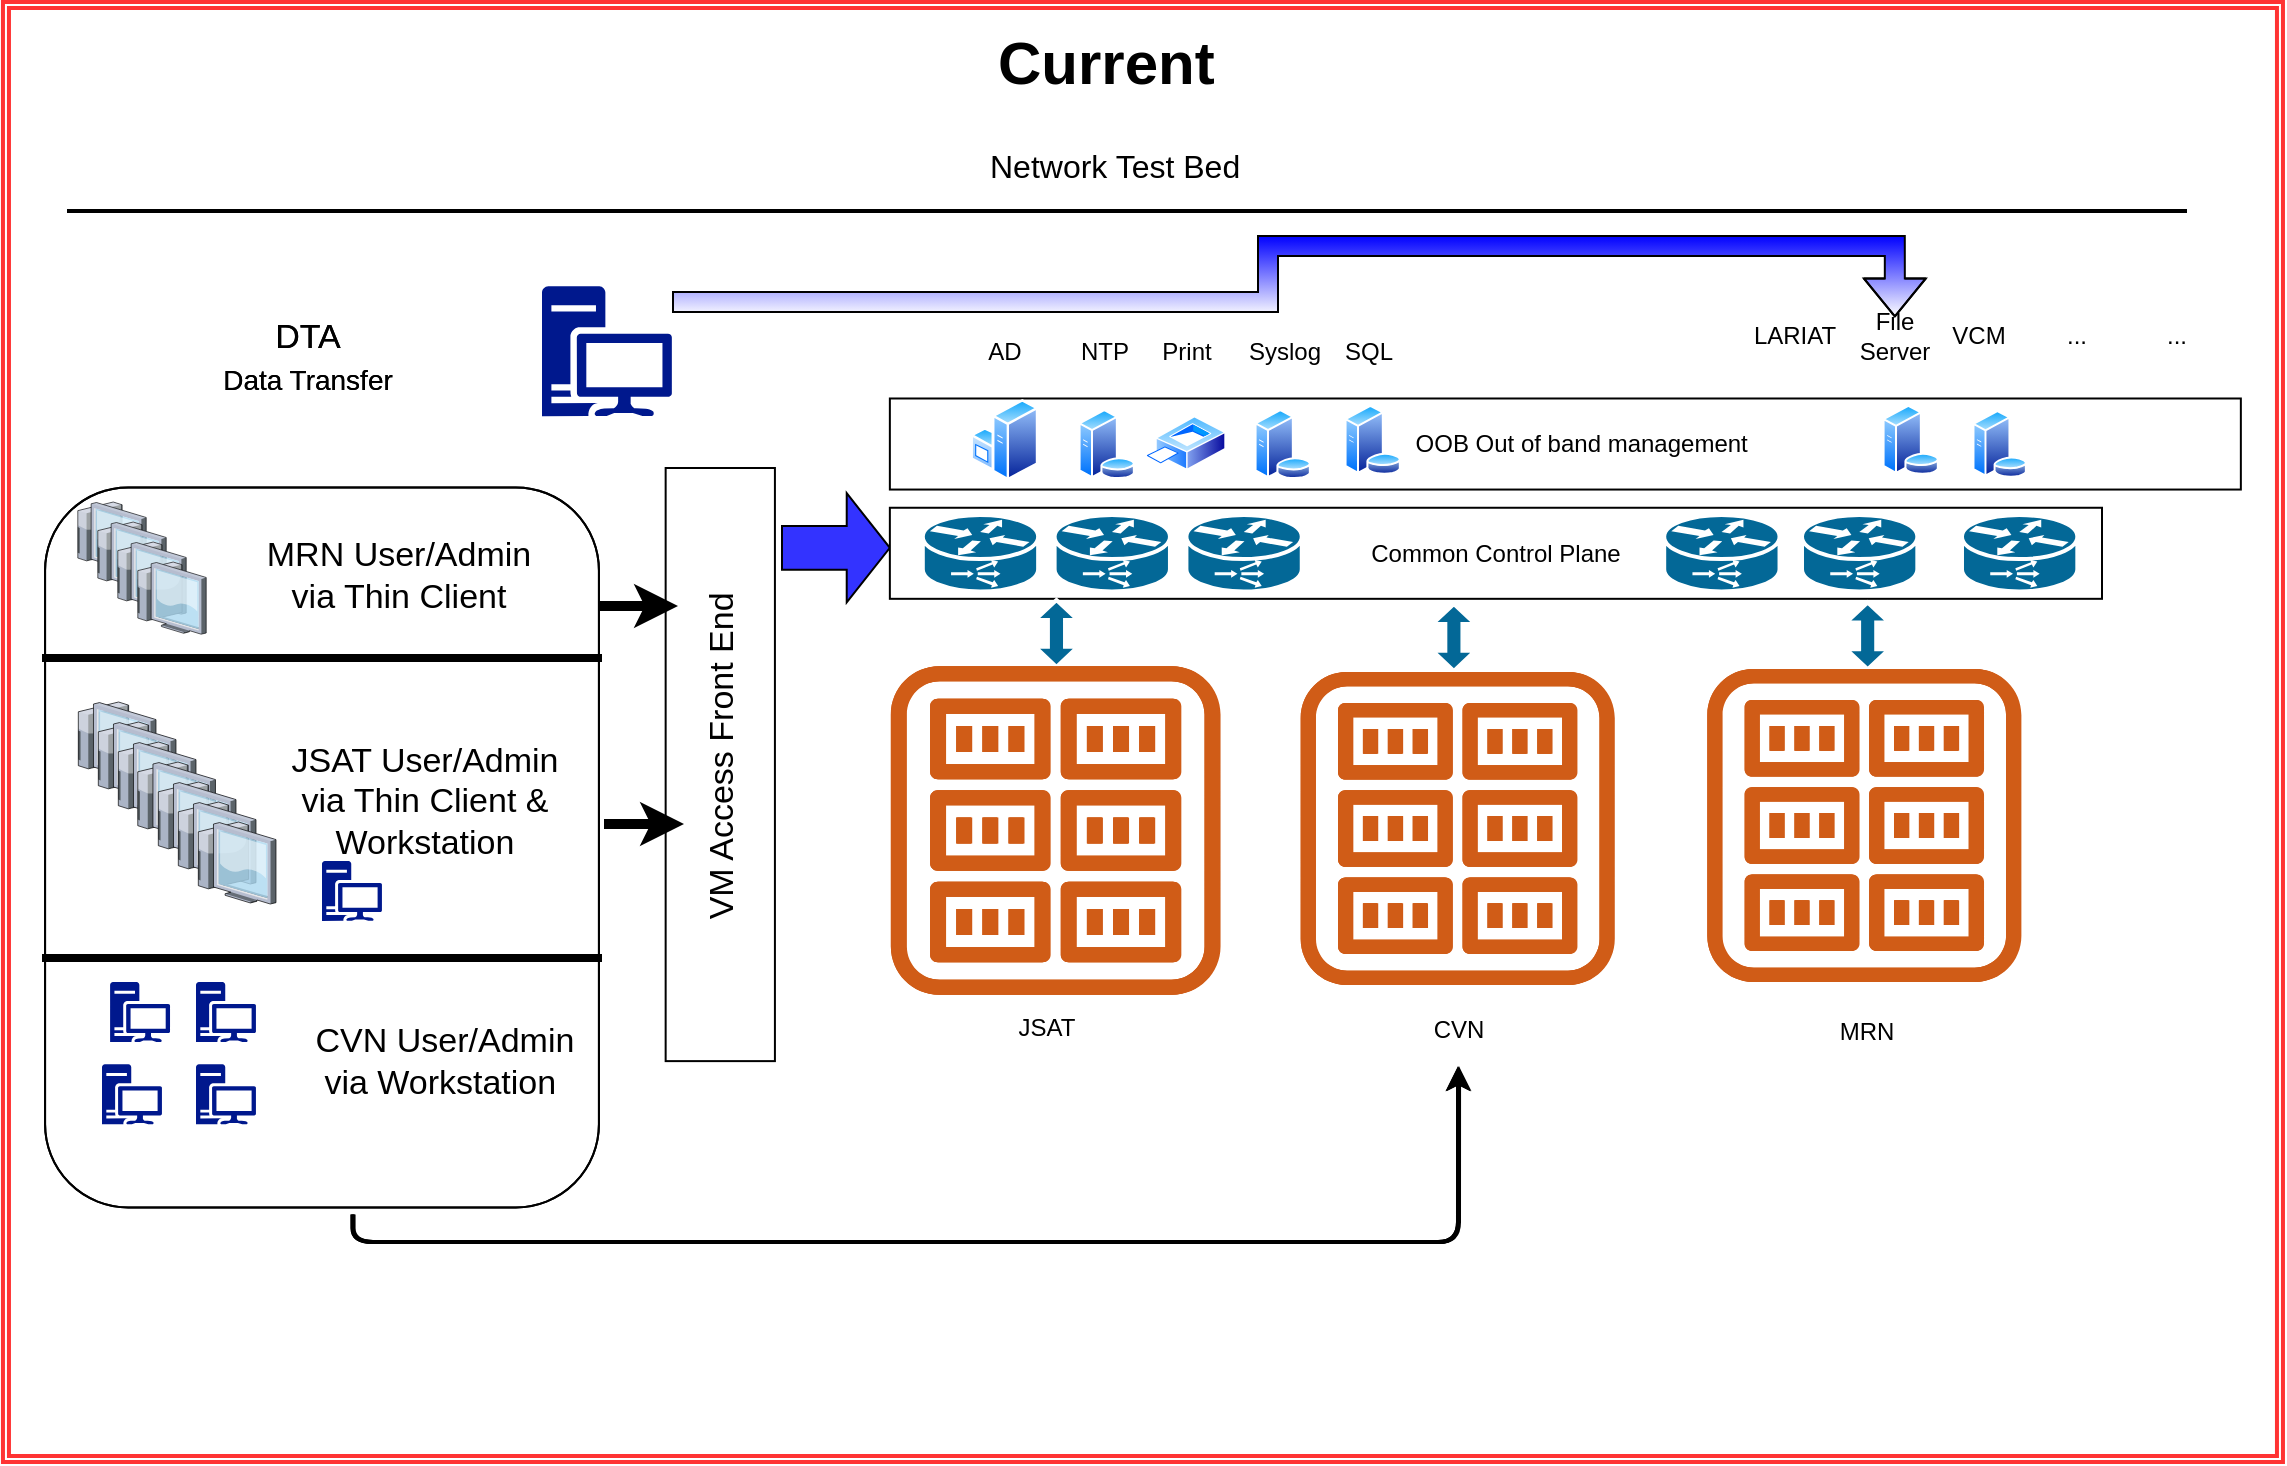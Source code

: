 <mxfile version="14.6.9" type="github"><diagram id="Ht1M8jgEwFfnCIfOTk4-" name="Page-1"><mxGraphModel dx="1422" dy="715" grid="0" gridSize="10" guides="1" tooltips="1" connect="1" arrows="1" fold="1" page="1" pageScale="1" pageWidth="1169" pageHeight="827" math="0" shadow="0"><root><mxCell id="0"/><mxCell id="1" parent="0"/><mxCell id="-QjtrjUzRDEMRZ5MF8oH-47" value="Current" style="text;html=1;resizable=0;points=[];autosize=1;align=left;verticalAlign=top;spacingTop=-4;fontSize=30;fontStyle=1" parent="1" vertex="1"><mxGeometry x="516.1" y="53" width="120" height="40" as="geometry"/></mxCell><mxCell id="-QjtrjUzRDEMRZ5MF8oH-48" value="Network Test Bed" style="text;html=1;resizable=0;points=[];autosize=1;align=left;verticalAlign=top;spacingTop=-4;fontSize=16;" parent="1" vertex="1"><mxGeometry x="512.1" y="113" width="140" height="20" as="geometry"/></mxCell><mxCell id="SCVMTBWpLvtzJIhz15lM-1" value="" style="line;strokeWidth=2;html=1;fontSize=14;" parent="1" vertex="1"><mxGeometry x="52.5" y="142.5" width="1060" height="10" as="geometry"/></mxCell><mxCell id="vXRjQo8L7VCa6ADvHCZN-50" value="" style="rounded=0;whiteSpace=wrap;html=1;rotation=90;container=0;" parent="1" vertex="1"><mxGeometry x="230.86" y="396.961" width="296.559" height="54.637" as="geometry"/></mxCell><mxCell id="vXRjQo8L7VCa6ADvHCZN-57" value="" style="shape=singleArrow;whiteSpace=wrap;html=1;arrowWidth=0.4;arrowSize=0.4;rounded=0;fillColor=#3333FF;container=0;" parent="1" vertex="1"><mxGeometry x="410" y="288.6" width="53.93" height="54.64" as="geometry"/></mxCell><mxCell id="vXRjQo8L7VCa6ADvHCZN-42" value="JSAT" style="text;html=1;strokeColor=none;fillColor=none;align=center;verticalAlign=middle;whiteSpace=wrap;rounded=0;container=0;" parent="1" vertex="1"><mxGeometry x="496.882" y="537.749" width="90.615" height="36.425" as="geometry"/></mxCell><mxCell id="vXRjQo8L7VCa6ADvHCZN-46" value="MRN" style="text;html=1;strokeColor=none;fillColor=none;align=center;verticalAlign=middle;whiteSpace=wrap;rounded=0;container=0;" parent="1" vertex="1"><mxGeometry x="907.343" y="539.749" width="90.615" height="36.425" as="geometry"/></mxCell><mxCell id="vXRjQo8L7VCa6ADvHCZN-47" value="CVN" style="text;html=1;strokeColor=none;fillColor=none;align=center;verticalAlign=middle;whiteSpace=wrap;rounded=0;container=0;" parent="1" vertex="1"><mxGeometry x="703.231" y="538.749" width="90.615" height="36.425" as="geometry"/></mxCell><UserObject label="Common Control Plane" treeRoot="1" id="vXRjQo8L7VCa6ADvHCZN-6"><mxCell style="whiteSpace=wrap;html=1;align=center;treeFolding=1;treeMoving=1;newEdgeStyle={&quot;edgeStyle&quot;:&quot;elbowEdgeStyle&quot;,&quot;startArrow&quot;:&quot;none&quot;,&quot;endArrow&quot;:&quot;none&quot;};container=0;" parent="1" vertex="1"><mxGeometry x="463.93" y="295.88" width="606.07" height="45.53" as="geometry"/></mxCell></UserObject><mxCell id="vXRjQo8L7VCa6ADvHCZN-8" value="" style="shape=mxgraph.cisco.routers.content_service_router;html=1;pointerEvents=1;dashed=0;fillColor=#036897;strokeColor=#ffffff;strokeWidth=2;verticalLabelPosition=bottom;verticalAlign=top;align=center;outlineConnect=0;container=0;" parent="1" vertex="1"><mxGeometry x="480.407" y="299.525" width="57.664" height="38.246" as="geometry"/></mxCell><mxCell id="vXRjQo8L7VCa6ADvHCZN-10" value="" style="shape=mxgraph.cisco.routers.content_service_router;html=1;pointerEvents=1;dashed=0;fillColor=#036897;strokeColor=#ffffff;strokeWidth=2;verticalLabelPosition=bottom;verticalAlign=top;align=center;outlineConnect=0;container=0;" parent="1" vertex="1"><mxGeometry x="546.309" y="299.525" width="57.664" height="38.246" as="geometry"/></mxCell><mxCell id="vXRjQo8L7VCa6ADvHCZN-11" value="" style="shape=mxgraph.cisco.routers.content_service_router;html=1;pointerEvents=1;dashed=0;fillColor=#036897;strokeColor=#ffffff;strokeWidth=2;verticalLabelPosition=bottom;verticalAlign=top;align=center;outlineConnect=0;container=0;" parent="1" vertex="1"><mxGeometry x="612.211" y="299.525" width="57.664" height="38.246" as="geometry"/></mxCell><mxCell id="vXRjQo8L7VCa6ADvHCZN-13" value="" style="shape=mxgraph.cisco.routers.content_service_router;html=1;pointerEvents=1;dashed=0;fillColor=#036897;strokeColor=#ffffff;strokeWidth=2;verticalLabelPosition=bottom;verticalAlign=top;align=center;outlineConnect=0;container=0;" parent="1" vertex="1"><mxGeometry x="546.309" y="299.525" width="57.664" height="38.246" as="geometry"/></mxCell><mxCell id="vXRjQo8L7VCa6ADvHCZN-14" value="" style="shape=mxgraph.cisco.routers.content_service_router;html=1;pointerEvents=1;dashed=0;fillColor=#036897;strokeColor=#ffffff;strokeWidth=2;verticalLabelPosition=bottom;verticalAlign=top;align=center;outlineConnect=0;container=0;" parent="1" vertex="1"><mxGeometry x="612.211" y="299.525" width="57.664" height="38.246" as="geometry"/></mxCell><mxCell id="vXRjQo8L7VCa6ADvHCZN-15" value="" style="shape=mxgraph.cisco.routers.content_service_router;html=1;pointerEvents=1;dashed=0;fillColor=#036897;strokeColor=#ffffff;strokeWidth=2;verticalLabelPosition=bottom;verticalAlign=top;align=center;outlineConnect=0;container=0;" parent="1" vertex="1"><mxGeometry x="851.101" y="299.525" width="57.664" height="38.246" as="geometry"/></mxCell><mxCell id="vXRjQo8L7VCa6ADvHCZN-16" value="" style="shape=mxgraph.cisco.routers.content_service_router;html=1;pointerEvents=1;dashed=0;fillColor=#036897;strokeColor=#ffffff;strokeWidth=2;verticalLabelPosition=bottom;verticalAlign=top;align=center;outlineConnect=0;container=0;" parent="1" vertex="1"><mxGeometry x="920.003" y="299.525" width="57.664" height="38.246" as="geometry"/></mxCell><mxCell id="vXRjQo8L7VCa6ADvHCZN-17" value="" style="shape=mxgraph.cisco.routers.content_service_router;html=1;pointerEvents=1;dashed=0;fillColor=#036897;strokeColor=#ffffff;strokeWidth=2;verticalLabelPosition=bottom;verticalAlign=top;align=center;outlineConnect=0;container=0;" parent="1" vertex="1"><mxGeometry x="999.995" y="299.525" width="57.664" height="38.246" as="geometry"/></mxCell><mxCell id="vXRjQo8L7VCa6ADvHCZN-19" value="" style="aspect=fixed;perimeter=ellipsePerimeter;html=1;align=center;shadow=0;dashed=0;spacingTop=3;image;image=img/lib/active_directory/windows_server.svg;container=0;" parent="1" vertex="1"><mxGeometry x="546.309" y="241.246" width="33.775" height="41.189" as="geometry"/></mxCell><mxCell id="vXRjQo8L7VCa6ADvHCZN-20" value="" style="aspect=fixed;perimeter=ellipsePerimeter;html=1;align=center;shadow=0;dashed=0;spacingTop=3;image;image=img/lib/active_directory/windows_server.svg;container=0;" parent="1" vertex="1"><mxGeometry x="587.497" y="241.246" width="33.775" height="41.189" as="geometry"/></mxCell><mxCell id="vXRjQo8L7VCa6ADvHCZN-21" value="" style="aspect=fixed;perimeter=ellipsePerimeter;html=1;align=center;shadow=0;dashed=0;spacingTop=3;image;image=img/lib/active_directory/windows_server.svg;container=0;" parent="1" vertex="1"><mxGeometry x="636.1" y="241.246" width="33.775" height="41.189" as="geometry"/></mxCell><mxCell id="vXRjQo8L7VCa6ADvHCZN-22" value="" style="aspect=fixed;perimeter=ellipsePerimeter;html=1;align=center;shadow=0;dashed=0;spacingTop=3;image;image=img/lib/active_directory/windows_server.svg;container=0;" parent="1" vertex="1"><mxGeometry x="686.35" y="241.246" width="33.775" height="41.189" as="geometry"/></mxCell><mxCell id="vXRjQo8L7VCa6ADvHCZN-23" value="" style="aspect=fixed;perimeter=ellipsePerimeter;html=1;align=center;shadow=0;dashed=0;spacingTop=3;image;image=img/lib/active_directory/windows_server.svg;container=0;" parent="1" vertex="1"><mxGeometry x="908.77" y="241.246" width="33.775" height="41.189" as="geometry"/></mxCell><mxCell id="vXRjQo8L7VCa6ADvHCZN-24" value="" style="aspect=fixed;perimeter=ellipsePerimeter;html=1;align=center;shadow=0;dashed=0;spacingTop=3;image;image=img/lib/active_directory/windows_server.svg;container=0;" parent="1" vertex="1"><mxGeometry x="949.135" y="241.246" width="33.775" height="41.189" as="geometry"/></mxCell><mxCell id="vXRjQo8L7VCa6ADvHCZN-25" value="" style="aspect=fixed;perimeter=ellipsePerimeter;html=1;align=center;shadow=0;dashed=0;spacingTop=3;image;image=img/lib/active_directory/windows_server.svg;container=0;" parent="1" vertex="1"><mxGeometry x="991.147" y="241.246" width="33.775" height="41.189" as="geometry"/></mxCell><mxCell id="vXRjQo8L7VCa6ADvHCZN-26" value="" style="aspect=fixed;perimeter=ellipsePerimeter;html=1;align=center;shadow=0;dashed=0;spacingTop=3;image;image=img/lib/active_directory/windows_server.svg;container=0;" parent="1" vertex="1"><mxGeometry x="1040.574" y="241.246" width="33.775" height="41.189" as="geometry"/></mxCell><mxCell id="vXRjQo8L7VCa6ADvHCZN-27" value="" style="aspect=fixed;perimeter=ellipsePerimeter;html=1;align=center;shadow=0;dashed=0;spacingTop=3;image;image=img/lib/active_directory/windows_server.svg;container=0;" parent="1" vertex="1"><mxGeometry x="1090" y="241.246" width="33.775" height="41.189" as="geometry"/></mxCell><mxCell id="vXRjQo8L7VCa6ADvHCZN-30" value="AD" style="text;html=1;strokeColor=none;fillColor=none;align=center;verticalAlign=middle;whiteSpace=wrap;rounded=0;container=0;" parent="1" vertex="1"><mxGeometry x="505.12" y="208.464" width="32.951" height="18.212" as="geometry"/></mxCell><mxCell id="vXRjQo8L7VCa6ADvHCZN-31" value="NTP" style="text;html=1;strokeColor=none;fillColor=none;align=center;verticalAlign=middle;whiteSpace=wrap;rounded=0;container=0;" parent="1" vertex="1"><mxGeometry x="554.546" y="208.464" width="32.951" height="18.212" as="geometry"/></mxCell><mxCell id="vXRjQo8L7VCa6ADvHCZN-32" value="Print" style="text;html=1;strokeColor=none;fillColor=none;align=center;verticalAlign=middle;whiteSpace=wrap;rounded=0;container=0;" parent="1" vertex="1"><mxGeometry x="595.735" y="208.464" width="32.951" height="18.212" as="geometry"/></mxCell><mxCell id="vXRjQo8L7VCa6ADvHCZN-33" value="Syslog" style="text;html=1;strokeColor=none;fillColor=none;align=center;verticalAlign=middle;whiteSpace=wrap;rounded=0;container=0;" parent="1" vertex="1"><mxGeometry x="645.162" y="208.464" width="32.951" height="18.212" as="geometry"/></mxCell><mxCell id="vXRjQo8L7VCa6ADvHCZN-34" value="SQL" style="text;html=1;strokeColor=none;fillColor=none;align=center;verticalAlign=middle;whiteSpace=wrap;rounded=0;container=0;" parent="1" vertex="1"><mxGeometry x="687.174" y="208.464" width="32.951" height="18.212" as="geometry"/></mxCell><mxCell id="vXRjQo8L7VCa6ADvHCZN-35" value="File Server" style="text;html=1;strokeColor=none;fillColor=none;align=center;verticalAlign=middle;whiteSpace=wrap;rounded=0;container=0;" parent="1" vertex="1"><mxGeometry x="949.958" y="200.723" width="32.951" height="18.212" as="geometry"/></mxCell><mxCell id="vXRjQo8L7VCa6ADvHCZN-36" value="VCM" style="text;html=1;strokeColor=none;fillColor=none;align=center;verticalAlign=middle;whiteSpace=wrap;rounded=0;container=0;" parent="1" vertex="1"><mxGeometry x="991.971" y="200.723" width="32.951" height="18.212" as="geometry"/></mxCell><mxCell id="vXRjQo8L7VCa6ADvHCZN-37" value="..." style="text;html=1;strokeColor=none;fillColor=none;align=center;verticalAlign=middle;whiteSpace=wrap;rounded=0;container=0;" parent="1" vertex="1"><mxGeometry x="1041.397" y="200.723" width="32.951" height="18.212" as="geometry"/></mxCell><mxCell id="vXRjQo8L7VCa6ADvHCZN-38" value="..." style="text;html=1;strokeColor=none;fillColor=none;align=center;verticalAlign=middle;whiteSpace=wrap;rounded=0;container=0;" parent="1" vertex="1"><mxGeometry x="1090.824" y="200.723" width="32.951" height="18.212" as="geometry"/></mxCell><mxCell id="vXRjQo8L7VCa6ADvHCZN-40" value="LARIAT" style="text;html=1;strokeColor=none;fillColor=none;align=center;verticalAlign=middle;whiteSpace=wrap;rounded=0;container=0;" parent="1" vertex="1"><mxGeometry x="898.06" y="200.723" width="37.07" height="18.212" as="geometry"/></mxCell><mxCell id="vXRjQo8L7VCa6ADvHCZN-62" value="VM Access Front End" style="text;html=1;strokeColor=none;fillColor=none;align=center;verticalAlign=middle;whiteSpace=wrap;rounded=0;rotation=-90;fontSize=17;container=0;" parent="1" vertex="1"><mxGeometry x="252.067" y="399.175" width="256.145" height="41.205" as="geometry"/></mxCell><mxCell id="vXRjQo8L7VCa6ADvHCZN-1" value="" style="outlineConnect=0;fontColor=#232F3E;gradientColor=none;fillColor=#D05C17;strokeColor=none;dashed=0;verticalLabelPosition=bottom;verticalAlign=top;align=center;html=1;fontSize=12;fontStyle=0;pointerEvents=1;shape=mxgraph.aws4.registry;resizeWidth=1;resizeHeight=1;autosize=1;container=0;" parent="1" vertex="1"><mxGeometry x="464.96" y="371" width="164.31" height="172.5" as="geometry"/></mxCell><mxCell id="vXRjQo8L7VCa6ADvHCZN-2" value="" style="outlineConnect=0;fontColor=#232F3E;gradientColor=none;fillColor=#D05C17;strokeColor=none;dashed=0;verticalLabelPosition=bottom;verticalAlign=top;align=center;html=1;fontSize=12;fontStyle=0;pointerEvents=1;shape=mxgraph.aws4.registry;resizeWidth=1;resizeHeight=1;autosize=1;container=0;" parent="1" vertex="1"><mxGeometry x="669.87" y="365.38" width="156.52" height="181.75" as="geometry"/></mxCell><mxCell id="vXRjQo8L7VCa6ADvHCZN-3" value="" style="outlineConnect=0;fontColor=#232F3E;gradientColor=none;fillColor=#D05C17;strokeColor=none;dashed=0;verticalLabelPosition=bottom;verticalAlign=top;align=center;html=1;fontSize=12;fontStyle=0;pointerEvents=1;shape=mxgraph.aws4.registry;resizeWidth=1;resizeHeight=1;autosize=1;container=0;" parent="1" vertex="1"><mxGeometry x="873.17" y="363.38" width="156.52" height="182.75" as="geometry"/></mxCell><mxCell id="vXRjQo8L7VCa6ADvHCZN-71" value="" style="shape=doubleArrow;whiteSpace=wrap;html=1;arrowWidth=0.4;arrowSize=0.3;dashed=0;verticalAlign=top;strokeColor=#ffffff;strokeWidth=2;fillColor=#036897;rotation=90;" parent="1" vertex="1"><mxGeometry x="729.23" y="350" width="33.43" height="21.41" as="geometry"/></mxCell><mxCell id="vXRjQo8L7VCa6ADvHCZN-72" value="" style="shape=doubleArrow;whiteSpace=wrap;html=1;arrowWidth=0.4;arrowSize=0.3;dashed=0;verticalAlign=top;strokeColor=#ffffff;strokeWidth=2;fillColor=#036897;rotation=90;" parent="1" vertex="1"><mxGeometry x="936.12" y="349.23" width="33.43" height="21.41" as="geometry"/></mxCell><mxCell id="vXRjQo8L7VCa6ADvHCZN-74" value="" style="shape=doubleArrow;whiteSpace=wrap;html=1;arrowWidth=0.4;arrowSize=0.3;dashed=0;verticalAlign=top;strokeColor=#ffffff;strokeWidth=2;fillColor=#036897;rotation=90;" parent="1" vertex="1"><mxGeometry x="530.52" y="348" width="33.43" height="21.41" as="geometry"/></mxCell><object label="" id="vXRjQo8L7VCa6ADvHCZN-79"><mxCell style="aspect=fixed;pointerEvents=1;shadow=0;dashed=0;html=1;strokeColor=none;labelPosition=center;verticalLabelPosition=bottom;verticalAlign=top;align=center;fillColor=#00188D;shape=mxgraph.mscae.enterprise.workstation_client;fontSize=17;" parent="1" vertex="1"><mxGeometry x="290" y="185.07" width="65" height="65" as="geometry"/></mxCell></object><object label="" id="vXRjQo8L7VCa6ADvHCZN-118"><mxCell style="aspect=fixed;pointerEvents=1;shadow=0;dashed=0;html=1;strokeColor=none;labelPosition=center;verticalLabelPosition=bottom;verticalAlign=top;align=center;fillColor=#00188D;shape=mxgraph.mscae.enterprise.workstation_client;fontSize=17;" parent="1" vertex="1"><mxGeometry x="180" y="472.47" width="30" height="30" as="geometry"/></mxCell></object><object label="" id="vXRjQo8L7VCa6ADvHCZN-119"><mxCell style="aspect=fixed;pointerEvents=1;shadow=0;dashed=0;html=1;strokeColor=none;labelPosition=center;verticalLabelPosition=bottom;verticalAlign=top;align=center;fillColor=#00188D;shape=mxgraph.mscae.enterprise.workstation_client;fontSize=17;" parent="1" vertex="1"><mxGeometry x="117" y="574.17" width="30" height="30" as="geometry"/></mxCell></object><object label="" id="vXRjQo8L7VCa6ADvHCZN-120"><mxCell style="aspect=fixed;pointerEvents=1;shadow=0;dashed=0;html=1;strokeColor=none;labelPosition=center;verticalLabelPosition=bottom;verticalAlign=top;align=center;fillColor=#00188D;shape=mxgraph.mscae.enterprise.workstation_client;fontSize=17;" parent="1" vertex="1"><mxGeometry x="70" y="574.17" width="30" height="30" as="geometry"/></mxCell></object><object label="" id="vXRjQo8L7VCa6ADvHCZN-121"><mxCell style="aspect=fixed;pointerEvents=1;shadow=0;dashed=0;html=1;strokeColor=none;labelPosition=center;verticalLabelPosition=bottom;verticalAlign=top;align=center;fillColor=#00188D;shape=mxgraph.mscae.enterprise.workstation_client;fontSize=17;" parent="1" vertex="1"><mxGeometry x="117" y="533" width="30" height="30" as="geometry"/></mxCell></object><mxCell id="vXRjQo8L7VCa6ADvHCZN-86" value="" style="rounded=1;whiteSpace=wrap;html=1;fontSize=17;rotation=90;fillColor=none;" parent="1" vertex="1"><mxGeometry y="327.24" width="360" height="276.93" as="geometry"/></mxCell><mxCell id="vXRjQo8L7VCa6ADvHCZN-90" value="" style="line;strokeWidth=4;html=1;perimeter=backbonePerimeter;points=[];outlineConnect=0;fontSize=17;fillColor=none;" parent="1" vertex="1"><mxGeometry x="40" y="516" width="280" height="10" as="geometry"/></mxCell><mxCell id="vXRjQo8L7VCa6ADvHCZN-91" value="" style="line;strokeWidth=4;html=1;perimeter=backbonePerimeter;points=[];outlineConnect=0;fontSize=17;fillColor=none;" parent="1" vertex="1"><mxGeometry x="40" y="366" width="280" height="10" as="geometry"/></mxCell><mxCell id="vXRjQo8L7VCa6ADvHCZN-95" value="" style="endArrow=classic;html=1;fontSize=17;fillColor=#0000FF;strokeWidth=5;" parent="1" edge="1"><mxGeometry x="40" y="279.465" width="50" height="50" as="geometry"><mxPoint x="318" y="345" as="sourcePoint"/><mxPoint x="358" y="345" as="targetPoint"/><Array as="points"><mxPoint x="338" y="345"/></Array></mxGeometry></mxCell><mxCell id="vXRjQo8L7VCa6ADvHCZN-97" value="" style="endArrow=classic;html=1;fontSize=17;fillColor=#0000FF;strokeWidth=5;" parent="1" edge="1"><mxGeometry x="40" y="279.465" width="50" height="50" as="geometry"><mxPoint x="321" y="454" as="sourcePoint"/><mxPoint x="361" y="454" as="targetPoint"/><Array as="points"><mxPoint x="341" y="454.0"/></Array></mxGeometry></mxCell><mxCell id="vXRjQo8L7VCa6ADvHCZN-111" value="" style="group" parent="1" vertex="1" connectable="0"><mxGeometry x="56" y="393" width="101" height="101" as="geometry"/></mxCell><mxCell id="vXRjQo8L7VCa6ADvHCZN-104" value="" style="verticalLabelPosition=bottom;aspect=fixed;html=1;verticalAlign=top;strokeColor=none;align=center;outlineConnect=0;shape=mxgraph.citrix.thin_client;fontSize=17;fillColor=none;" parent="vXRjQo8L7VCa6ADvHCZN-111" vertex="1"><mxGeometry width="41" height="41" as="geometry"/></mxCell><mxCell id="vXRjQo8L7VCa6ADvHCZN-105" value="" style="verticalLabelPosition=bottom;aspect=fixed;html=1;verticalAlign=top;strokeColor=none;align=center;outlineConnect=0;shape=mxgraph.citrix.thin_client;fontSize=17;fillColor=none;" parent="vXRjQo8L7VCa6ADvHCZN-111" vertex="1"><mxGeometry x="10" y="10" width="41" height="41" as="geometry"/></mxCell><mxCell id="vXRjQo8L7VCa6ADvHCZN-106" value="" style="verticalLabelPosition=bottom;aspect=fixed;html=1;verticalAlign=top;strokeColor=none;align=center;outlineConnect=0;shape=mxgraph.citrix.thin_client;fontSize=17;fillColor=none;" parent="vXRjQo8L7VCa6ADvHCZN-111" vertex="1"><mxGeometry x="20" y="20" width="41" height="41" as="geometry"/></mxCell><mxCell id="vXRjQo8L7VCa6ADvHCZN-107" value="" style="verticalLabelPosition=bottom;aspect=fixed;html=1;verticalAlign=top;strokeColor=none;align=center;outlineConnect=0;shape=mxgraph.citrix.thin_client;fontSize=17;fillColor=none;" parent="vXRjQo8L7VCa6ADvHCZN-111" vertex="1"><mxGeometry x="29.73" y="30" width="41" height="41" as="geometry"/></mxCell><mxCell id="vXRjQo8L7VCa6ADvHCZN-108" value="" style="verticalLabelPosition=bottom;aspect=fixed;html=1;verticalAlign=top;strokeColor=none;align=center;outlineConnect=0;shape=mxgraph.citrix.thin_client;fontSize=17;fillColor=none;" parent="vXRjQo8L7VCa6ADvHCZN-111" vertex="1"><mxGeometry x="40" y="40" width="41" height="41" as="geometry"/></mxCell><mxCell id="vXRjQo8L7VCa6ADvHCZN-109" value="" style="verticalLabelPosition=bottom;aspect=fixed;html=1;verticalAlign=top;strokeColor=none;align=center;outlineConnect=0;shape=mxgraph.citrix.thin_client;fontSize=17;fillColor=none;" parent="vXRjQo8L7VCa6ADvHCZN-111" vertex="1"><mxGeometry x="50" y="50" width="41" height="41" as="geometry"/></mxCell><mxCell id="vXRjQo8L7VCa6ADvHCZN-110" value="" style="verticalLabelPosition=bottom;aspect=fixed;html=1;verticalAlign=top;strokeColor=none;align=center;outlineConnect=0;shape=mxgraph.citrix.thin_client;fontSize=17;fillColor=none;" parent="vXRjQo8L7VCa6ADvHCZN-111" vertex="1"><mxGeometry x="60" y="60" width="41" height="41" as="geometry"/></mxCell><mxCell id="vXRjQo8L7VCa6ADvHCZN-116" value="" style="group" parent="1" vertex="1" connectable="0"><mxGeometry x="56" y="293" width="66.1" height="66.1" as="geometry"/></mxCell><mxCell id="vXRjQo8L7VCa6ADvHCZN-112" value="" style="verticalLabelPosition=bottom;aspect=fixed;html=1;verticalAlign=top;strokeColor=none;align=center;outlineConnect=0;shape=mxgraph.citrix.thin_client;fontSize=17;fillColor=none;" parent="vXRjQo8L7VCa6ADvHCZN-116" vertex="1"><mxGeometry width="36.1" height="36.1" as="geometry"/></mxCell><mxCell id="vXRjQo8L7VCa6ADvHCZN-113" value="" style="verticalLabelPosition=bottom;aspect=fixed;html=1;verticalAlign=top;strokeColor=none;align=center;outlineConnect=0;shape=mxgraph.citrix.thin_client;fontSize=17;fillColor=none;" parent="vXRjQo8L7VCa6ADvHCZN-116" vertex="1"><mxGeometry x="10" y="10" width="36.1" height="36.1" as="geometry"/></mxCell><mxCell id="vXRjQo8L7VCa6ADvHCZN-114" value="" style="verticalLabelPosition=bottom;aspect=fixed;html=1;verticalAlign=top;strokeColor=none;align=center;outlineConnect=0;shape=mxgraph.citrix.thin_client;fontSize=17;fillColor=none;" parent="vXRjQo8L7VCa6ADvHCZN-116" vertex="1"><mxGeometry x="20" y="20" width="36.1" height="36.1" as="geometry"/></mxCell><mxCell id="vXRjQo8L7VCa6ADvHCZN-115" value="" style="verticalLabelPosition=bottom;aspect=fixed;html=1;verticalAlign=top;strokeColor=none;align=center;outlineConnect=0;shape=mxgraph.citrix.thin_client;fontSize=17;fillColor=none;" parent="vXRjQo8L7VCa6ADvHCZN-116" vertex="1"><mxGeometry x="30" y="30" width="36.1" height="36.1" as="geometry"/></mxCell><mxCell id="vXRjQo8L7VCa6ADvHCZN-117" value="MRN User/Admin via Thin Client" style="text;html=1;strokeColor=none;fillColor=none;align=center;verticalAlign=middle;whiteSpace=wrap;rounded=0;fontSize=17;" parent="1" vertex="1"><mxGeometry x="147" y="299.995" width="143" height="59.47" as="geometry"/></mxCell><object label="" id="vXRjQo8L7VCa6ADvHCZN-122"><mxCell style="aspect=fixed;pointerEvents=1;shadow=0;dashed=0;html=1;strokeColor=none;labelPosition=center;verticalLabelPosition=bottom;verticalAlign=top;align=center;fillColor=#00188D;shape=mxgraph.mscae.enterprise.workstation_client;fontSize=17;" parent="1" vertex="1"><mxGeometry x="74.05" y="533" width="30" height="30" as="geometry"/></mxCell></object><mxCell id="vXRjQo8L7VCa6ADvHCZN-123" value="JSAT User/Admin via Thin Client &amp;amp; Workstation" style="text;html=1;strokeColor=none;fillColor=none;align=center;verticalAlign=middle;whiteSpace=wrap;rounded=0;fontSize=17;" parent="1" vertex="1"><mxGeometry x="160" y="413" width="143" height="59.47" as="geometry"/></mxCell><mxCell id="vXRjQo8L7VCa6ADvHCZN-124" value="CVN User/Admin via Workstation&amp;nbsp;" style="text;html=1;strokeColor=none;fillColor=none;align=center;verticalAlign=middle;whiteSpace=wrap;rounded=0;fontSize=17;" parent="1" vertex="1"><mxGeometry x="170" y="543.5" width="143" height="59.47" as="geometry"/></mxCell><mxCell id="vXRjQo8L7VCa6ADvHCZN-126" value="DTA&lt;br&gt;&lt;font style=&quot;font-size: 14px&quot;&gt;Data Transfer&lt;/font&gt;" style="text;html=1;strokeColor=none;fillColor=none;align=center;verticalAlign=middle;whiteSpace=wrap;rounded=0;fontSize=17;" parent="1" vertex="1"><mxGeometry x="120" y="188" width="106" height="65" as="geometry"/></mxCell><mxCell id="vXRjQo8L7VCa6ADvHCZN-128" value="" style="edgeStyle=segmentEdgeStyle;endArrow=classic;html=1;fontSize=17;strokeWidth=2;fillColor=#0000FF;gradientColor=#ffffff;entryX=0.5;entryY=1;entryDx=0;entryDy=0;exitX=1.01;exitY=0.443;exitDx=0;exitDy=0;exitPerimeter=0;" parent="1" source="vXRjQo8L7VCa6ADvHCZN-86" target="vXRjQo8L7VCa6ADvHCZN-47" edge="1"><mxGeometry x="20" y="43" width="50" height="50" as="geometry"><mxPoint x="610" y="743" as="sourcePoint"/><mxPoint x="660" y="693" as="targetPoint"/><Array as="points"><mxPoint x="196" y="663"/><mxPoint x="749" y="663"/></Array></mxGeometry></mxCell><mxCell id="vXRjQo8L7VCa6ADvHCZN-131" value="" style="outlineConnect=0;fontColor=#232F3E;gradientColor=none;fillColor=#D05C17;strokeColor=none;dashed=0;verticalLabelPosition=bottom;verticalAlign=top;align=center;html=1;fontSize=12;fontStyle=0;pointerEvents=1;shape=mxgraph.aws4.registry;resizeWidth=1;resizeHeight=1;autosize=1;container=0;" parent="1" vertex="1"><mxGeometry x="464.43" y="371" width="164.31" height="172.5" as="geometry"/></mxCell><mxCell id="vXRjQo8L7VCa6ADvHCZN-132" value="" style="outlineConnect=0;fontColor=#232F3E;gradientColor=none;fillColor=#D05C17;strokeColor=none;dashed=0;verticalLabelPosition=bottom;verticalAlign=top;align=center;html=1;fontSize=12;fontStyle=0;pointerEvents=1;shape=mxgraph.aws4.registry;resizeWidth=1;resizeHeight=1;autosize=1;container=0;" parent="1" vertex="1"><mxGeometry x="669.34" y="365.38" width="156.52" height="181.75" as="geometry"/></mxCell><mxCell id="vXRjQo8L7VCa6ADvHCZN-133" value="" style="outlineConnect=0;fontColor=#232F3E;gradientColor=none;fillColor=#D05C17;strokeColor=none;dashed=0;verticalLabelPosition=bottom;verticalAlign=top;align=center;html=1;fontSize=12;fontStyle=0;pointerEvents=1;shape=mxgraph.aws4.registry;resizeWidth=1;resizeHeight=1;autosize=1;container=0;" parent="1" vertex="1"><mxGeometry x="872.64" y="363.38" width="156.52" height="182.75" as="geometry"/></mxCell><mxCell id="vXRjQo8L7VCa6ADvHCZN-134" value="" style="edgeStyle=segmentEdgeStyle;endArrow=classic;html=1;fontSize=17;strokeWidth=2;fillColor=#0000FF;gradientColor=#ffffff;entryX=0.5;entryY=1;entryDx=0;entryDy=0;exitX=1.01;exitY=0.443;exitDx=0;exitDy=0;exitPerimeter=0;" parent="1" edge="1"><mxGeometry x="20" y="43" width="50" height="50" as="geometry"><mxPoint x="195.255" y="649.305" as="sourcePoint"/><mxPoint x="748.009" y="575.173" as="targetPoint"/><Array as="points"><mxPoint x="195.47" y="663"/><mxPoint x="748.47" y="663"/></Array></mxGeometry></mxCell><mxCell id="vXRjQo8L7VCa6ADvHCZN-125" style="edgeStyle=orthogonalEdgeStyle;shape=flexArrow;rounded=0;orthogonalLoop=1;jettySize=auto;html=1;entryX=0.5;entryY=0;entryDx=0;entryDy=0;fontSize=17;strokeWidth=1;fillColor=#0000FF;gradientColor=#ffffff;" parent="1" source="vXRjQo8L7VCa6ADvHCZN-79" target="vXRjQo8L7VCa6ADvHCZN-35" edge="1"><mxGeometry relative="1" as="geometry"><Array as="points"><mxPoint x="653" y="193"/><mxPoint x="653" y="165"/><mxPoint x="966" y="165"/></Array></mxGeometry></mxCell><UserObject label="&amp;nbsp; &amp;nbsp; &amp;nbsp;OOB Out of band management" treeRoot="1" id="vXRjQo8L7VCa6ADvHCZN-7"><mxCell style="whiteSpace=wrap;html=1;align=center;treeFolding=1;treeMoving=1;newEdgeStyle={&quot;edgeStyle&quot;:&quot;elbowEdgeStyle&quot;,&quot;startArrow&quot;:&quot;none&quot;,&quot;endArrow&quot;:&quot;none&quot;};container=0;" parent="1" vertex="1"><mxGeometry x="463.931" y="241.246" width="675.495" height="45.531" as="geometry"/></mxCell></UserObject><mxCell id="vXRjQo8L7VCa6ADvHCZN-28" value="" style="aspect=fixed;perimeter=ellipsePerimeter;html=1;align=center;shadow=0;dashed=0;spacingTop=3;image;image=img/lib/active_directory/windows_server.svg;container=0;" parent="1" vertex="1"><mxGeometry x="504.296" y="241.246" width="33.775" height="41.189" as="geometry"/></mxCell><mxCell id="vXRjQo8L7VCa6ADvHCZN-135" value="" style="outlineConnect=0;fontColor=#232F3E;gradientColor=none;fillColor=#D05C17;strokeColor=none;dashed=0;verticalLabelPosition=bottom;verticalAlign=top;align=center;html=1;fontSize=12;fontStyle=0;pointerEvents=1;shape=mxgraph.aws4.registry;resizeWidth=1;resizeHeight=1;autosize=1;container=0;" parent="1" vertex="1"><mxGeometry x="464.43" y="371" width="164.31" height="172.5" as="geometry"/></mxCell><mxCell id="vXRjQo8L7VCa6ADvHCZN-136" value="" style="outlineConnect=0;fontColor=#232F3E;gradientColor=none;fillColor=#D05C17;strokeColor=none;dashed=0;verticalLabelPosition=bottom;verticalAlign=top;align=center;html=1;fontSize=12;fontStyle=0;pointerEvents=1;shape=mxgraph.aws4.registry;resizeWidth=1;resizeHeight=1;autosize=1;container=0;" parent="1" vertex="1"><mxGeometry x="669.34" y="365.38" width="156.52" height="181.75" as="geometry"/></mxCell><mxCell id="vXRjQo8L7VCa6ADvHCZN-137" value="" style="outlineConnect=0;fontColor=#232F3E;gradientColor=none;fillColor=#D05C17;strokeColor=none;dashed=0;verticalLabelPosition=bottom;verticalAlign=top;align=center;html=1;fontSize=12;fontStyle=0;pointerEvents=1;shape=mxgraph.aws4.registry;resizeWidth=1;resizeHeight=1;autosize=1;container=0;" parent="1" vertex="1"><mxGeometry x="872.64" y="363.38" width="156.52" height="182.75" as="geometry"/></mxCell><mxCell id="vXRjQo8L7VCa6ADvHCZN-138" value="" style="edgeStyle=segmentEdgeStyle;endArrow=classic;html=1;fontSize=17;strokeWidth=2;fillColor=#0000FF;gradientColor=#ffffff;entryX=0.5;entryY=1;entryDx=0;entryDy=0;exitX=1.01;exitY=0.443;exitDx=0;exitDy=0;exitPerimeter=0;" parent="1" edge="1"><mxGeometry x="41.535" y="165" width="50" height="50" as="geometry"><mxPoint x="195.255" y="649.305" as="sourcePoint"/><mxPoint x="748.009" y="575.173" as="targetPoint"/><Array as="points"><mxPoint x="195.47" y="663"/><mxPoint x="748.47" y="663"/></Array></mxGeometry></mxCell><mxCell id="vXRjQo8L7VCa6ADvHCZN-139" value="" style="rounded=1;whiteSpace=wrap;html=1;fontSize=17;rotation=90;fillColor=none;" parent="1" vertex="1"><mxGeometry y="327.24" width="360" height="276.93" as="geometry"/></mxCell><mxCell id="vXRjQo8L7VCa6ADvHCZN-140" value="DTA&lt;br&gt;&lt;font style=&quot;font-size: 14px&quot;&gt;Data Transfer&lt;/font&gt;" style="text;html=1;strokeColor=none;fillColor=none;align=center;verticalAlign=middle;whiteSpace=wrap;rounded=0;fontSize=17;" parent="1" vertex="1"><mxGeometry x="120" y="188" width="106" height="65" as="geometry"/></mxCell><mxCell id="vXRjQo8L7VCa6ADvHCZN-129" value="" style="shape=ext;double=1;rounded=0;whiteSpace=wrap;html=1;fontSize=17;fillColor=none;strokeWidth=2;strokeColor=#FF3333;" parent="1" vertex="1"><mxGeometry x="20.48" y="43" width="1140" height="730" as="geometry"/></mxCell><mxCell id="vXRjQo8L7VCa6ADvHCZN-143" value="" style="aspect=fixed;perimeter=ellipsePerimeter;html=1;align=center;shadow=0;dashed=0;spacingTop=3;image;image=img/lib/active_directory/database_server.svg;fontSize=17;strokeColor=#FF3333;strokeWidth=2;fillColor=none;" parent="1" vertex="1"><mxGeometry x="690.995" y="244.34" width="28.7" height="35" as="geometry"/></mxCell><mxCell id="vXRjQo8L7VCa6ADvHCZN-144" value="" style="aspect=fixed;perimeter=ellipsePerimeter;html=1;align=center;shadow=0;dashed=0;spacingTop=3;image;image=img/lib/active_directory/database_server.svg;fontSize=17;strokeColor=#FF3333;strokeWidth=2;fillColor=none;" parent="1" vertex="1"><mxGeometry x="960.005" y="244.34" width="28.7" height="35" as="geometry"/></mxCell><mxCell id="vXRjQo8L7VCa6ADvHCZN-145" value="" style="aspect=fixed;perimeter=ellipsePerimeter;html=1;align=center;shadow=0;dashed=0;spacingTop=3;image;image=img/lib/active_directory/database_server.svg;fontSize=17;strokeColor=#FF3333;strokeWidth=2;fillColor=none;" parent="1" vertex="1"><mxGeometry x="646.005" y="246.51" width="28.7" height="35" as="geometry"/></mxCell><mxCell id="vXRjQo8L7VCa6ADvHCZN-146" value="" style="aspect=fixed;perimeter=ellipsePerimeter;html=1;align=center;shadow=0;dashed=0;spacingTop=3;image;image=img/lib/active_directory/database_server.svg;fontSize=17;strokeColor=#FF3333;strokeWidth=2;fillColor=none;" parent="1" vertex="1"><mxGeometry x="558.005" y="246.51" width="28.7" height="35" as="geometry"/></mxCell><mxCell id="vXRjQo8L7VCa6ADvHCZN-147" value="" style="aspect=fixed;perimeter=ellipsePerimeter;html=1;align=center;shadow=0;dashed=0;spacingTop=3;image;image=img/lib/active_directory/printer.svg;fontSize=17;strokeColor=#FF3333;strokeWidth=2;fillColor=none;" parent="1" vertex="1"><mxGeometry x="591.005" y="250" width="40.91" height="27" as="geometry"/></mxCell><mxCell id="vXRjQo8L7VCa6ADvHCZN-142" value="" style="aspect=fixed;perimeter=ellipsePerimeter;html=1;align=center;shadow=0;dashed=0;spacingTop=3;image;image=img/lib/active_directory/database_server.svg;fontSize=17;strokeColor=#FF3333;strokeWidth=2;fillColor=none;" parent="1" vertex="1"><mxGeometry x="1004.995" y="247" width="27.68" height="33.76" as="geometry"/></mxCell></root></mxGraphModel></diagram></mxfile>